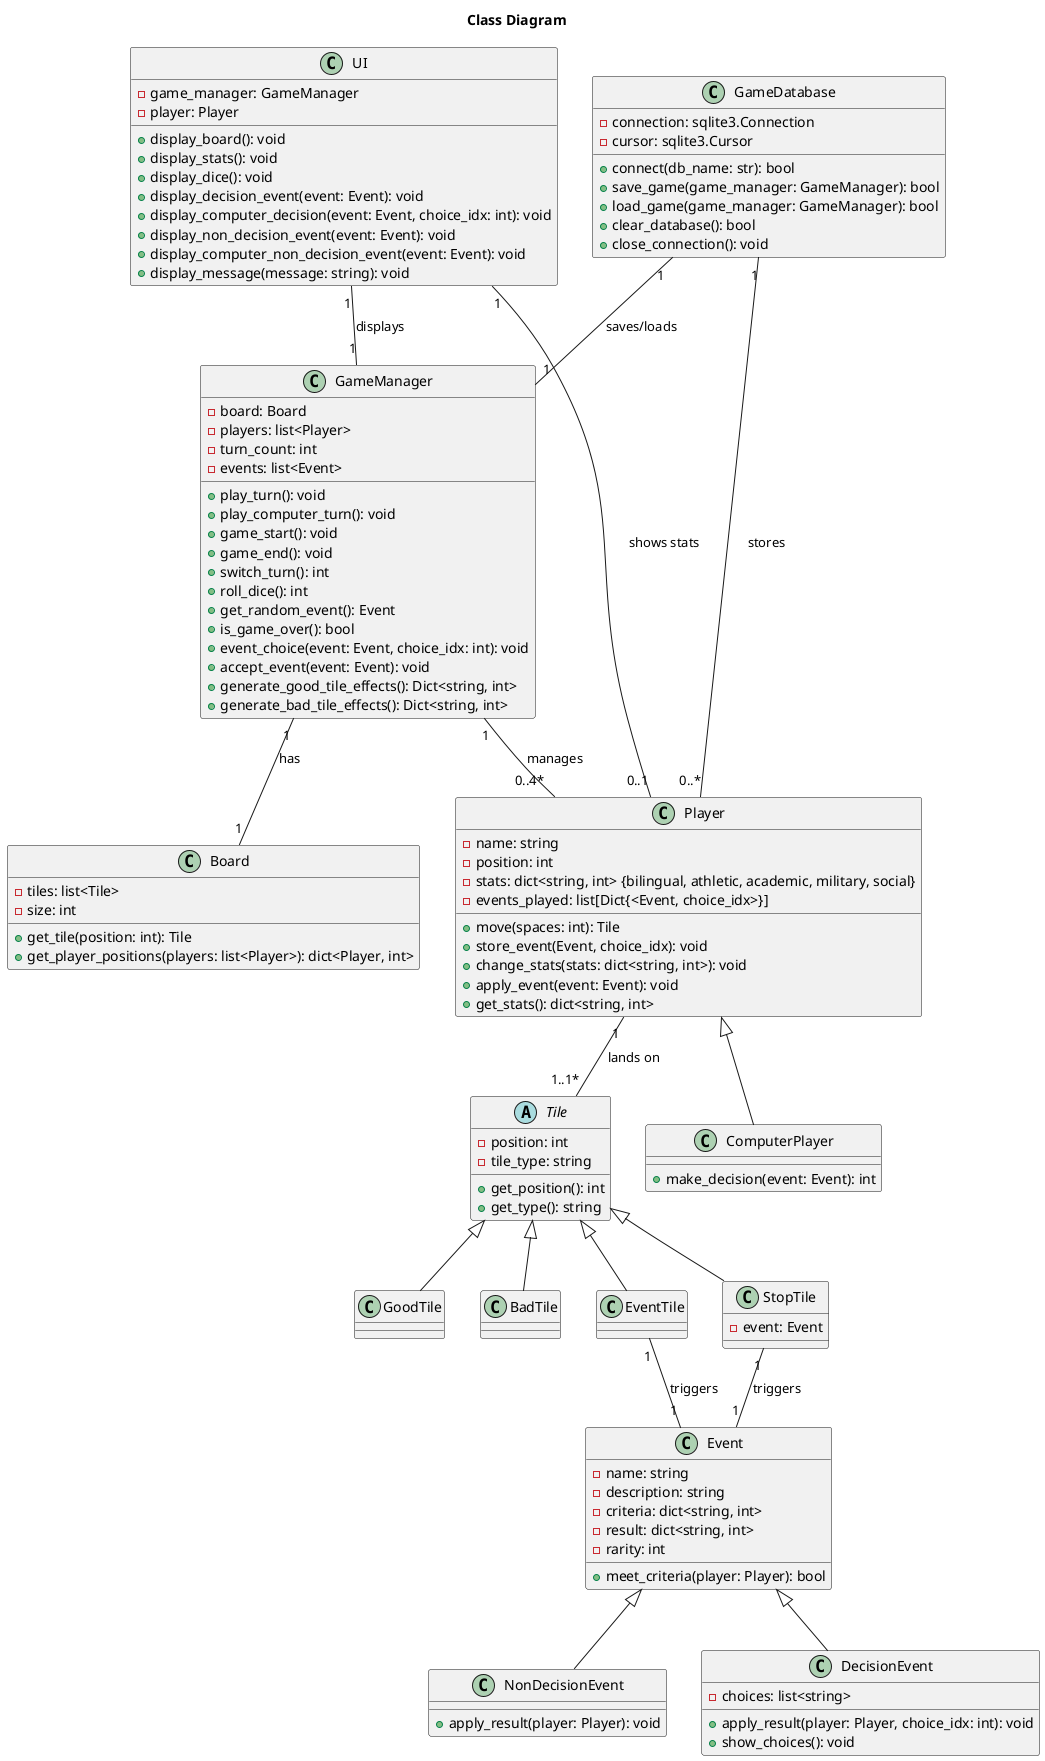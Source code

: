 @startuml class_diagram
title "Class Diagram"
' skinparam shadowing false
' skinparam classAttributeIconSize 0

class GameDatabase {
    
    - connection: sqlite3.Connection
    - cursor: sqlite3.Cursor

    + connect(db_name: str): bool
    + save_game(game_manager: GameManager): bool
    + load_game(game_manager: GameManager): bool
    + clear_database(): bool
    + close_connection(): void

}

class Board {

    - tiles: list<Tile>
    - size: int

    + get_tile(position: int): Tile
    + get_player_positions(players: list<Player>): dict<Player, int>
}

abstract class Tile {

    - position: int
    - tile_type: string

    + get_position(): int
    + get_type(): string
}

class GoodTile {
}

class BadTile {
}

class EventTile {
}

class StopTile {
    - event: Event

}

class Player {

    - name: string
    - position: int
    - stats: dict<string, int> {bilingual, athletic, academic, military, social}
    - events_played: list[Dict{<Event, choice_idx>}]

    + move(spaces: int): Tile
    + store_event(Event, choice_idx): void
    + change_stats(stats: dict<string, int>): void
    + apply_event(event: Event): void
    + get_stats(): dict<string, int>

}

class ComputerPlayer {

    + make_decision(event: Event): int
}

class Event {

    - name: string
    - description: string
    - criteria: dict<string, int>
    - result: dict<string, int>
    - rarity: int

    + meet_criteria(player: Player): bool
}

class NonDecisionEvent {

    + apply_result(player: Player): void
}

class DecisionEvent {
    - choices: list<string>

    + apply_result(player: Player, choice_idx: int): void
    + show_choices(): void
}


class GameManager {

    - board: Board
    - players: list<Player>
    - turn_count: int
    - events: list<Event>

    + play_turn(): void
    + play_computer_turn(): void
    + game_start(): void
    + game_end(): void
    + switch_turn(): int
    + roll_dice(): int
    + get_random_event(): Event
    + is_game_over(): bool
    + event_choice(event: Event, choice_idx: int): void
    + accept_event(event: Event): void
    + generate_good_tile_effects(): Dict<string, int>
    + generate_bad_tile_effects(): Dict<string, int>
}

class UI {

    - game_manager: GameManager
    - player: Player

    + display_board(): void
    + display_stats(): void
    + display_dice(): void
    + display_decision_event(event: Event): void
    + display_computer_decision(event: Event, choice_idx: int): void
    + display_non_decision_event(event: Event): void
    + display_computer_non_decision_event(event: Event): void
    + display_message(message: string): void
}


' Relationships

Player "1" -- "1..1*" Tile : "lands on"
GameDatabase "1" -- "0..*" Player : "stores"
GameDatabase "1" -- "1" GameManager : "saves/loads"
GameManager "1" -- "0..4*" Player : "manages"
GameManager "1" -- "1" Board : "has"
UI "1" -- "1" GameManager : "displays"
UI "1" -- "0..1" Player : "shows stats"
EventTile "1" -- "1" Event : "triggers"
StopTile "1" -- "1" Event : "triggers"
Tile <|-- GoodTile
Tile <|-- BadTile
Tile <|-- EventTile
Tile <|-- StopTile
Event <|-- NonDecisionEvent
Event <|-- DecisionEvent
Player <|-- ComputerPlayer


@enduml